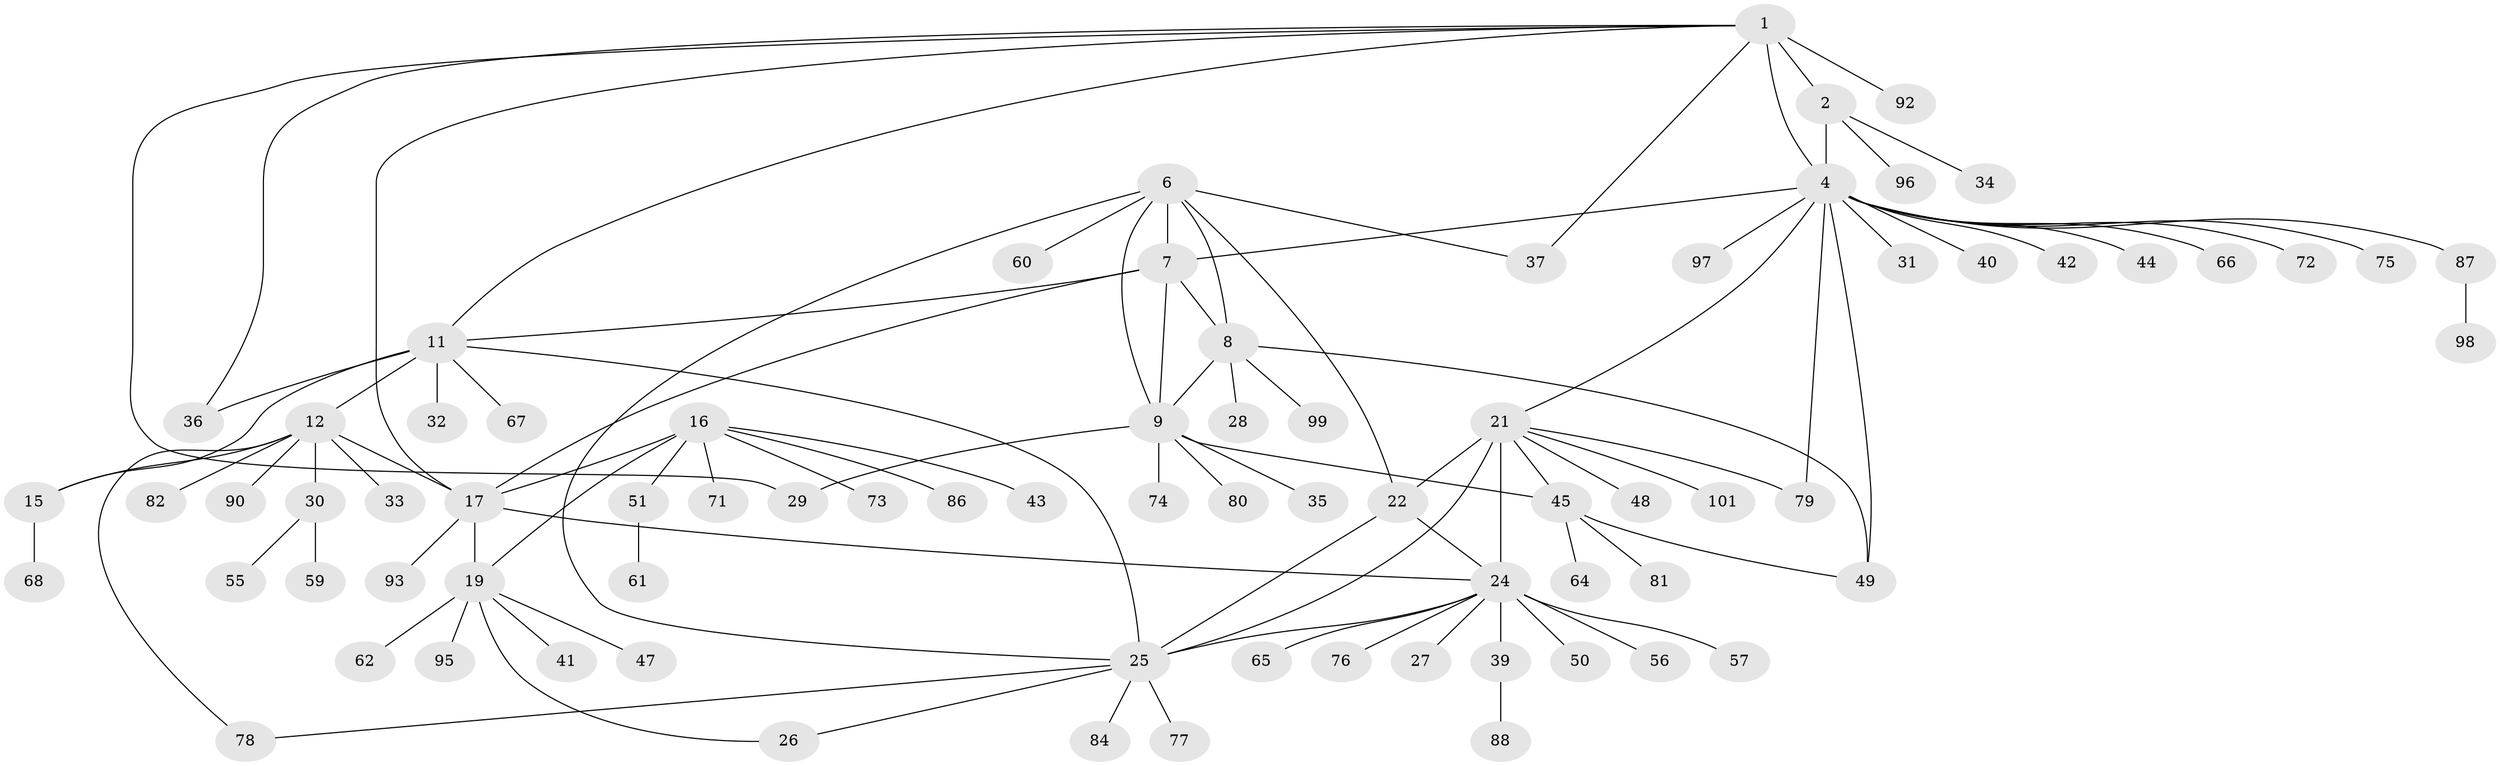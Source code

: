 // Generated by graph-tools (version 1.1) at 2025/24/03/03/25 07:24:17]
// undirected, 78 vertices, 102 edges
graph export_dot {
graph [start="1"]
  node [color=gray90,style=filled];
  1 [super="+3"];
  2 [super="+38"];
  4 [super="+5"];
  6 [super="+10"];
  7 [super="+70"];
  8 [super="+104"];
  9 [super="+91"];
  11 [super="+14"];
  12 [super="+13"];
  15;
  16 [super="+20"];
  17 [super="+18"];
  19 [super="+54"];
  21 [super="+23"];
  22;
  24 [super="+85"];
  25 [super="+63"];
  26 [super="+83"];
  27;
  28;
  29;
  30;
  31;
  32;
  33;
  34;
  35;
  36;
  37 [super="+46"];
  39 [super="+52"];
  40 [super="+69"];
  41;
  42;
  43;
  44 [super="+94"];
  45 [super="+53"];
  47;
  48;
  49 [super="+58"];
  50;
  51 [super="+102"];
  55;
  56;
  57;
  59;
  60;
  61;
  62;
  64;
  65 [super="+100"];
  66;
  67;
  68;
  71;
  72;
  73;
  74;
  75;
  76;
  77 [super="+89"];
  78;
  79;
  80;
  81;
  82;
  84;
  86;
  87;
  88;
  90 [super="+103"];
  92;
  93;
  95;
  96;
  97;
  98;
  99;
  101;
  1 -- 2 [weight=2];
  1 -- 4 [weight=4];
  1 -- 17;
  1 -- 92;
  1 -- 37;
  1 -- 36;
  1 -- 11;
  1 -- 29;
  2 -- 4 [weight=2];
  2 -- 34;
  2 -- 96;
  4 -- 31;
  4 -- 40;
  4 -- 42;
  4 -- 44;
  4 -- 72;
  4 -- 75;
  4 -- 97;
  4 -- 66;
  4 -- 7;
  4 -- 79;
  4 -- 49;
  4 -- 87;
  4 -- 21;
  6 -- 7 [weight=2];
  6 -- 8 [weight=2];
  6 -- 9 [weight=2];
  6 -- 37;
  6 -- 22;
  6 -- 60;
  6 -- 25;
  7 -- 8;
  7 -- 9;
  7 -- 11;
  7 -- 17;
  8 -- 9;
  8 -- 28;
  8 -- 99;
  8 -- 49;
  9 -- 29;
  9 -- 35;
  9 -- 45;
  9 -- 74;
  9 -- 80;
  11 -- 12 [weight=4];
  11 -- 15 [weight=2];
  11 -- 32;
  11 -- 36;
  11 -- 67;
  11 -- 25;
  12 -- 15 [weight=2];
  12 -- 78;
  12 -- 33;
  12 -- 17;
  12 -- 82;
  12 -- 90;
  12 -- 30;
  15 -- 68;
  16 -- 17 [weight=4];
  16 -- 19 [weight=2];
  16 -- 43;
  16 -- 51;
  16 -- 71;
  16 -- 73;
  16 -- 86;
  17 -- 19 [weight=2];
  17 -- 93;
  17 -- 24;
  19 -- 26;
  19 -- 41;
  19 -- 47;
  19 -- 62;
  19 -- 95;
  21 -- 22 [weight=2];
  21 -- 24 [weight=2];
  21 -- 25 [weight=2];
  21 -- 101;
  21 -- 45;
  21 -- 79;
  21 -- 48;
  22 -- 24;
  22 -- 25;
  24 -- 25;
  24 -- 27;
  24 -- 39;
  24 -- 50;
  24 -- 56;
  24 -- 57;
  24 -- 65;
  24 -- 76;
  25 -- 26;
  25 -- 77;
  25 -- 78;
  25 -- 84;
  30 -- 55;
  30 -- 59;
  39 -- 88;
  45 -- 49;
  45 -- 64;
  45 -- 81;
  51 -- 61;
  87 -- 98;
}
